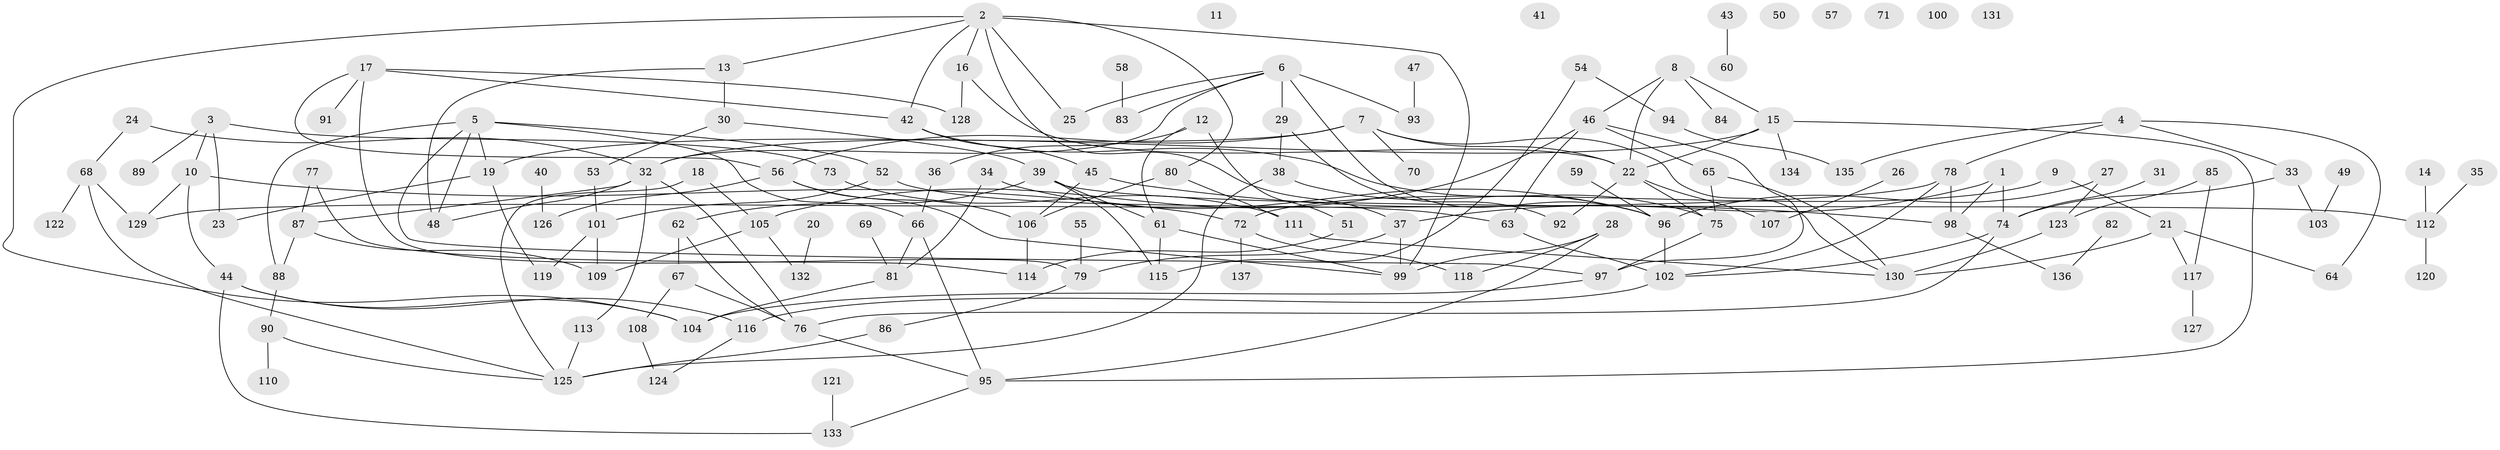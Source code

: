 // coarse degree distribution, {5: 0.07142857142857142, 10: 0.02040816326530612, 4: 0.11224489795918367, 6: 0.07142857142857142, 9: 0.01020408163265306, 7: 0.05102040816326531, 0: 0.08163265306122448, 3: 0.19387755102040816, 1: 0.22448979591836735, 2: 0.16326530612244897}
// Generated by graph-tools (version 1.1) at 2025/41/03/06/25 10:41:23]
// undirected, 137 vertices, 190 edges
graph export_dot {
graph [start="1"]
  node [color=gray90,style=filled];
  1;
  2;
  3;
  4;
  5;
  6;
  7;
  8;
  9;
  10;
  11;
  12;
  13;
  14;
  15;
  16;
  17;
  18;
  19;
  20;
  21;
  22;
  23;
  24;
  25;
  26;
  27;
  28;
  29;
  30;
  31;
  32;
  33;
  34;
  35;
  36;
  37;
  38;
  39;
  40;
  41;
  42;
  43;
  44;
  45;
  46;
  47;
  48;
  49;
  50;
  51;
  52;
  53;
  54;
  55;
  56;
  57;
  58;
  59;
  60;
  61;
  62;
  63;
  64;
  65;
  66;
  67;
  68;
  69;
  70;
  71;
  72;
  73;
  74;
  75;
  76;
  77;
  78;
  79;
  80;
  81;
  82;
  83;
  84;
  85;
  86;
  87;
  88;
  89;
  90;
  91;
  92;
  93;
  94;
  95;
  96;
  97;
  98;
  99;
  100;
  101;
  102;
  103;
  104;
  105;
  106;
  107;
  108;
  109;
  110;
  111;
  112;
  113;
  114;
  115;
  116;
  117;
  118;
  119;
  120;
  121;
  122;
  123;
  124;
  125;
  126;
  127;
  128;
  129;
  130;
  131;
  132;
  133;
  134;
  135;
  136;
  137;
  1 -- 37;
  1 -- 74;
  1 -- 98;
  2 -- 13;
  2 -- 16;
  2 -- 25;
  2 -- 37;
  2 -- 42;
  2 -- 80;
  2 -- 99;
  2 -- 104;
  3 -- 10;
  3 -- 23;
  3 -- 73;
  3 -- 89;
  4 -- 33;
  4 -- 64;
  4 -- 78;
  4 -- 135;
  5 -- 19;
  5 -- 48;
  5 -- 52;
  5 -- 66;
  5 -- 88;
  5 -- 97;
  6 -- 25;
  6 -- 29;
  6 -- 32;
  6 -- 83;
  6 -- 93;
  6 -- 96;
  7 -- 19;
  7 -- 22;
  7 -- 56;
  7 -- 70;
  7 -- 130;
  8 -- 15;
  8 -- 22;
  8 -- 46;
  8 -- 84;
  9 -- 21;
  9 -- 72;
  10 -- 44;
  10 -- 72;
  10 -- 129;
  12 -- 36;
  12 -- 51;
  12 -- 61;
  13 -- 30;
  13 -- 48;
  14 -- 112;
  15 -- 22;
  15 -- 32;
  15 -- 95;
  15 -- 134;
  16 -- 22;
  16 -- 128;
  17 -- 42;
  17 -- 56;
  17 -- 79;
  17 -- 91;
  17 -- 128;
  18 -- 105;
  18 -- 125;
  19 -- 23;
  19 -- 119;
  20 -- 132;
  21 -- 64;
  21 -- 117;
  21 -- 130;
  22 -- 75;
  22 -- 92;
  22 -- 107;
  24 -- 32;
  24 -- 68;
  26 -- 107;
  27 -- 96;
  27 -- 123;
  28 -- 95;
  28 -- 99;
  28 -- 118;
  29 -- 38;
  29 -- 92;
  30 -- 39;
  30 -- 53;
  31 -- 74;
  32 -- 48;
  32 -- 76;
  32 -- 87;
  32 -- 113;
  33 -- 74;
  33 -- 103;
  34 -- 81;
  34 -- 96;
  35 -- 112;
  36 -- 66;
  37 -- 79;
  37 -- 99;
  38 -- 96;
  38 -- 125;
  39 -- 61;
  39 -- 62;
  39 -- 112;
  39 -- 115;
  40 -- 126;
  42 -- 45;
  42 -- 75;
  43 -- 60;
  44 -- 104;
  44 -- 116;
  44 -- 133;
  45 -- 98;
  45 -- 106;
  46 -- 63;
  46 -- 65;
  46 -- 97;
  46 -- 105;
  47 -- 93;
  49 -- 103;
  51 -- 114;
  52 -- 63;
  52 -- 101;
  53 -- 101;
  54 -- 94;
  54 -- 115;
  55 -- 79;
  56 -- 99;
  56 -- 106;
  56 -- 126;
  58 -- 83;
  59 -- 96;
  61 -- 99;
  61 -- 115;
  62 -- 67;
  62 -- 76;
  63 -- 102;
  65 -- 75;
  65 -- 130;
  66 -- 81;
  66 -- 95;
  67 -- 76;
  67 -- 108;
  68 -- 122;
  68 -- 125;
  68 -- 129;
  69 -- 81;
  72 -- 118;
  72 -- 137;
  73 -- 111;
  74 -- 76;
  74 -- 102;
  75 -- 97;
  76 -- 95;
  77 -- 87;
  77 -- 114;
  78 -- 98;
  78 -- 102;
  78 -- 129;
  79 -- 86;
  80 -- 106;
  80 -- 111;
  81 -- 104;
  82 -- 136;
  85 -- 117;
  85 -- 123;
  86 -- 125;
  87 -- 88;
  87 -- 109;
  88 -- 90;
  90 -- 110;
  90 -- 125;
  94 -- 135;
  95 -- 133;
  96 -- 102;
  97 -- 104;
  98 -- 136;
  101 -- 109;
  101 -- 119;
  102 -- 116;
  105 -- 109;
  105 -- 132;
  106 -- 114;
  108 -- 124;
  111 -- 130;
  112 -- 120;
  113 -- 125;
  116 -- 124;
  117 -- 127;
  121 -- 133;
  123 -- 130;
}
